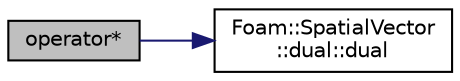 digraph "operator*"
{
  bgcolor="transparent";
  edge [fontname="Helvetica",fontsize="10",labelfontname="Helvetica",labelfontsize="10"];
  node [fontname="Helvetica",fontsize="10",shape=record];
  rankdir="LR";
  Node1 [label="operator*",height=0.2,width=0.4,color="black", fillcolor="grey75", style="filled", fontcolor="black"];
  Node1 -> Node2 [color="midnightblue",fontsize="10",style="solid",fontname="Helvetica"];
  Node2 [label="Foam::SpatialVector\l::dual::dual",height=0.2,width=0.4,color="black",URL="$a00590.html#ae83c106d9898251167ea3b56342c7bd9",tooltip="Construct the dual of the given SpatialVector. "];
}
